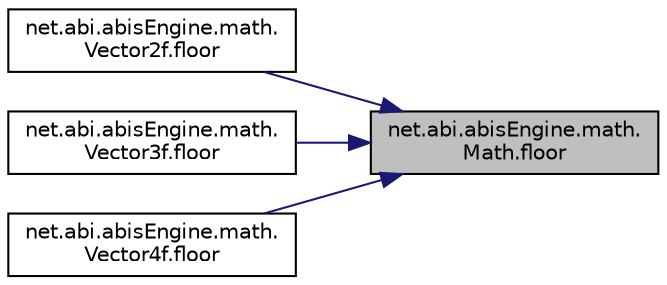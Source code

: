 digraph "net.abi.abisEngine.math.Math.floor"
{
 // LATEX_PDF_SIZE
  edge [fontname="Helvetica",fontsize="10",labelfontname="Helvetica",labelfontsize="10"];
  node [fontname="Helvetica",fontsize="10",shape=record];
  rankdir="RL";
  Node1 [label="net.abi.abisEngine.math.\lMath.floor",height=0.2,width=0.4,color="black", fillcolor="grey75", style="filled", fontcolor="black",tooltip=" "];
  Node1 -> Node2 [dir="back",color="midnightblue",fontsize="10",style="solid",fontname="Helvetica"];
  Node2 [label="net.abi.abisEngine.math.\lVector2f.floor",height=0.2,width=0.4,color="black", fillcolor="white", style="filled",URL="$dc/db9/classnet_1_1abi_1_1abis_engine_1_1math_1_1_vector2f.html#a47fc05fc6657b4f43514a40c00df6fbc",tooltip=" "];
  Node1 -> Node3 [dir="back",color="midnightblue",fontsize="10",style="solid",fontname="Helvetica"];
  Node3 [label="net.abi.abisEngine.math.\lVector3f.floor",height=0.2,width=0.4,color="black", fillcolor="white", style="filled",URL="$d3/de5/classnet_1_1abi_1_1abis_engine_1_1math_1_1_vector3f.html#a45fff87687fbf61ecdf76c39bad86355",tooltip=" "];
  Node1 -> Node4 [dir="back",color="midnightblue",fontsize="10",style="solid",fontname="Helvetica"];
  Node4 [label="net.abi.abisEngine.math.\lVector4f.floor",height=0.2,width=0.4,color="black", fillcolor="white", style="filled",URL="$db/d43/classnet_1_1abi_1_1abis_engine_1_1math_1_1_vector4f.html#aab56efcad556d3d778add2f4d9815c2d",tooltip=" "];
}
